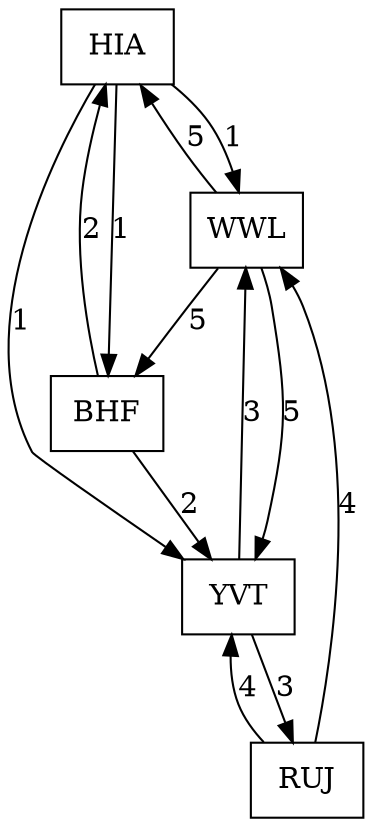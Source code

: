 digraph airports {
	node [shape=record]

	HIA [label = "<f1> HIA "]
HIA -> WWL:f1[label="1"]
HIA -> BHF:f1[label="1"]
HIA -> YVT:f1[label="1"]

	BHF [label = "<f1> BHF "]
BHF -> HIA:f1[label="2"]
BHF -> YVT:f1[label="2"]

	YVT [label = "<f1> YVT "]
YVT -> RUJ:f1[label="3"]
YVT -> WWL:f1[label="3"]

	RUJ [label = "<f1> RUJ "]
RUJ -> WWL:f1[label="4"]
RUJ -> YVT:f1[label="4"]

	WWL [label = "<f1> WWL "]
WWL -> YVT:f1[label="5"]
WWL -> HIA:f1[label="5"]
WWL -> BHF:f1[label="5"]

}
